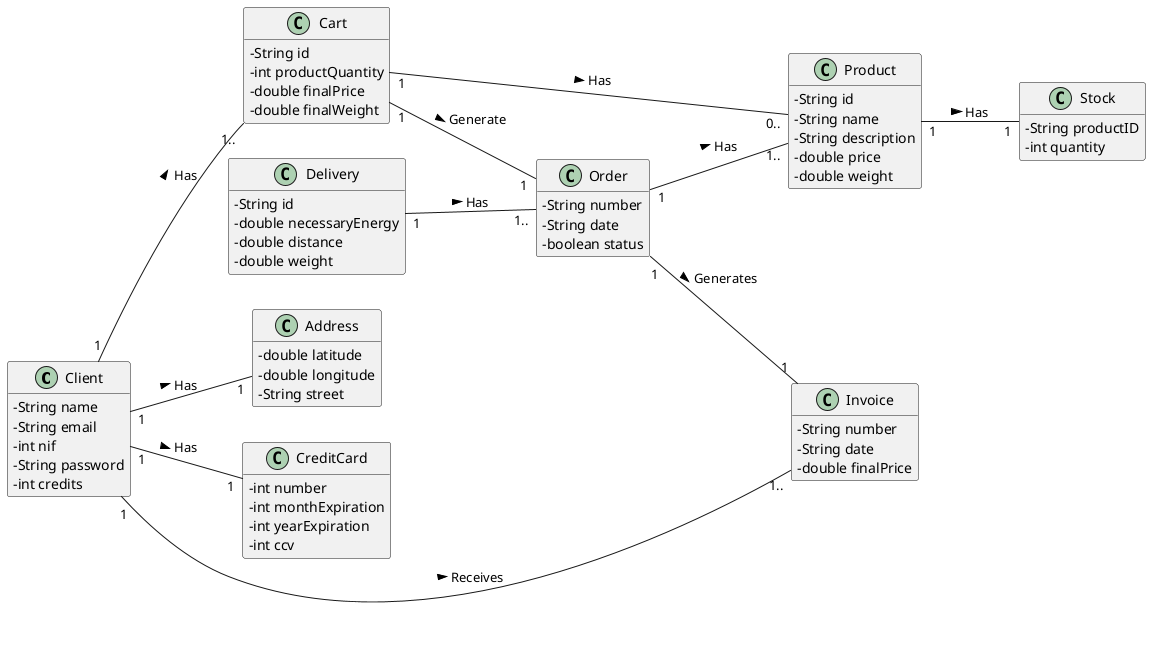 @startuml
skinparam classAttributeIconSize 0
hide methods
left to right direction



class Client {
  -String name
  -String email
  -int nif
  -String password
  -int credits
}




class Cart {
  -String id
  -int productQuantity
  -double finalPrice
  -double finalWeight
}

class Order {
  -String number
  -String date
  -boolean status
  }

class Invoice {
  -String number
  -String date
  -double finalPrice
  }

class Stock {
  -String productID
  -int quantity
}

class Product {
  -String id
  -String name
  -String description
  -double price
  -double weight
}

class Address {
  -double latitude
  -double longitude
  -String street
}

class CreditCard {
  -int number
  -int monthExpiration
  -int yearExpiration
  -int ccv
}


class Delivery {
  -String id
  -double necessaryEnergy
  -double distance
  -double weight
}


Client "1" -- "1" Address: Has >
Client "1" -- "1" CreditCard: Has >
Client "1" -- "1.." Invoice: Receives >
Client "1" -- "1.." Cart: Has >

Cart "1" -- "0.." Product: Has >
Cart "1" -- "1" Order: Generate >

Order "1" -- "1.." Product: Has >
Order "1" -- "1" Invoice: Generates >




Product "1" -- "1" Stock: Has >


Delivery "1" -- "1.." Order: Has >



@enduml